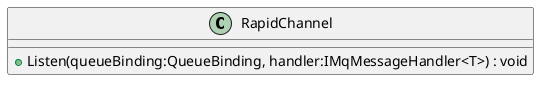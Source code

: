 @startuml
class RapidChannel {
    + Listen(queueBinding:QueueBinding, handler:IMqMessageHandler<T>) : void
}
@enduml
